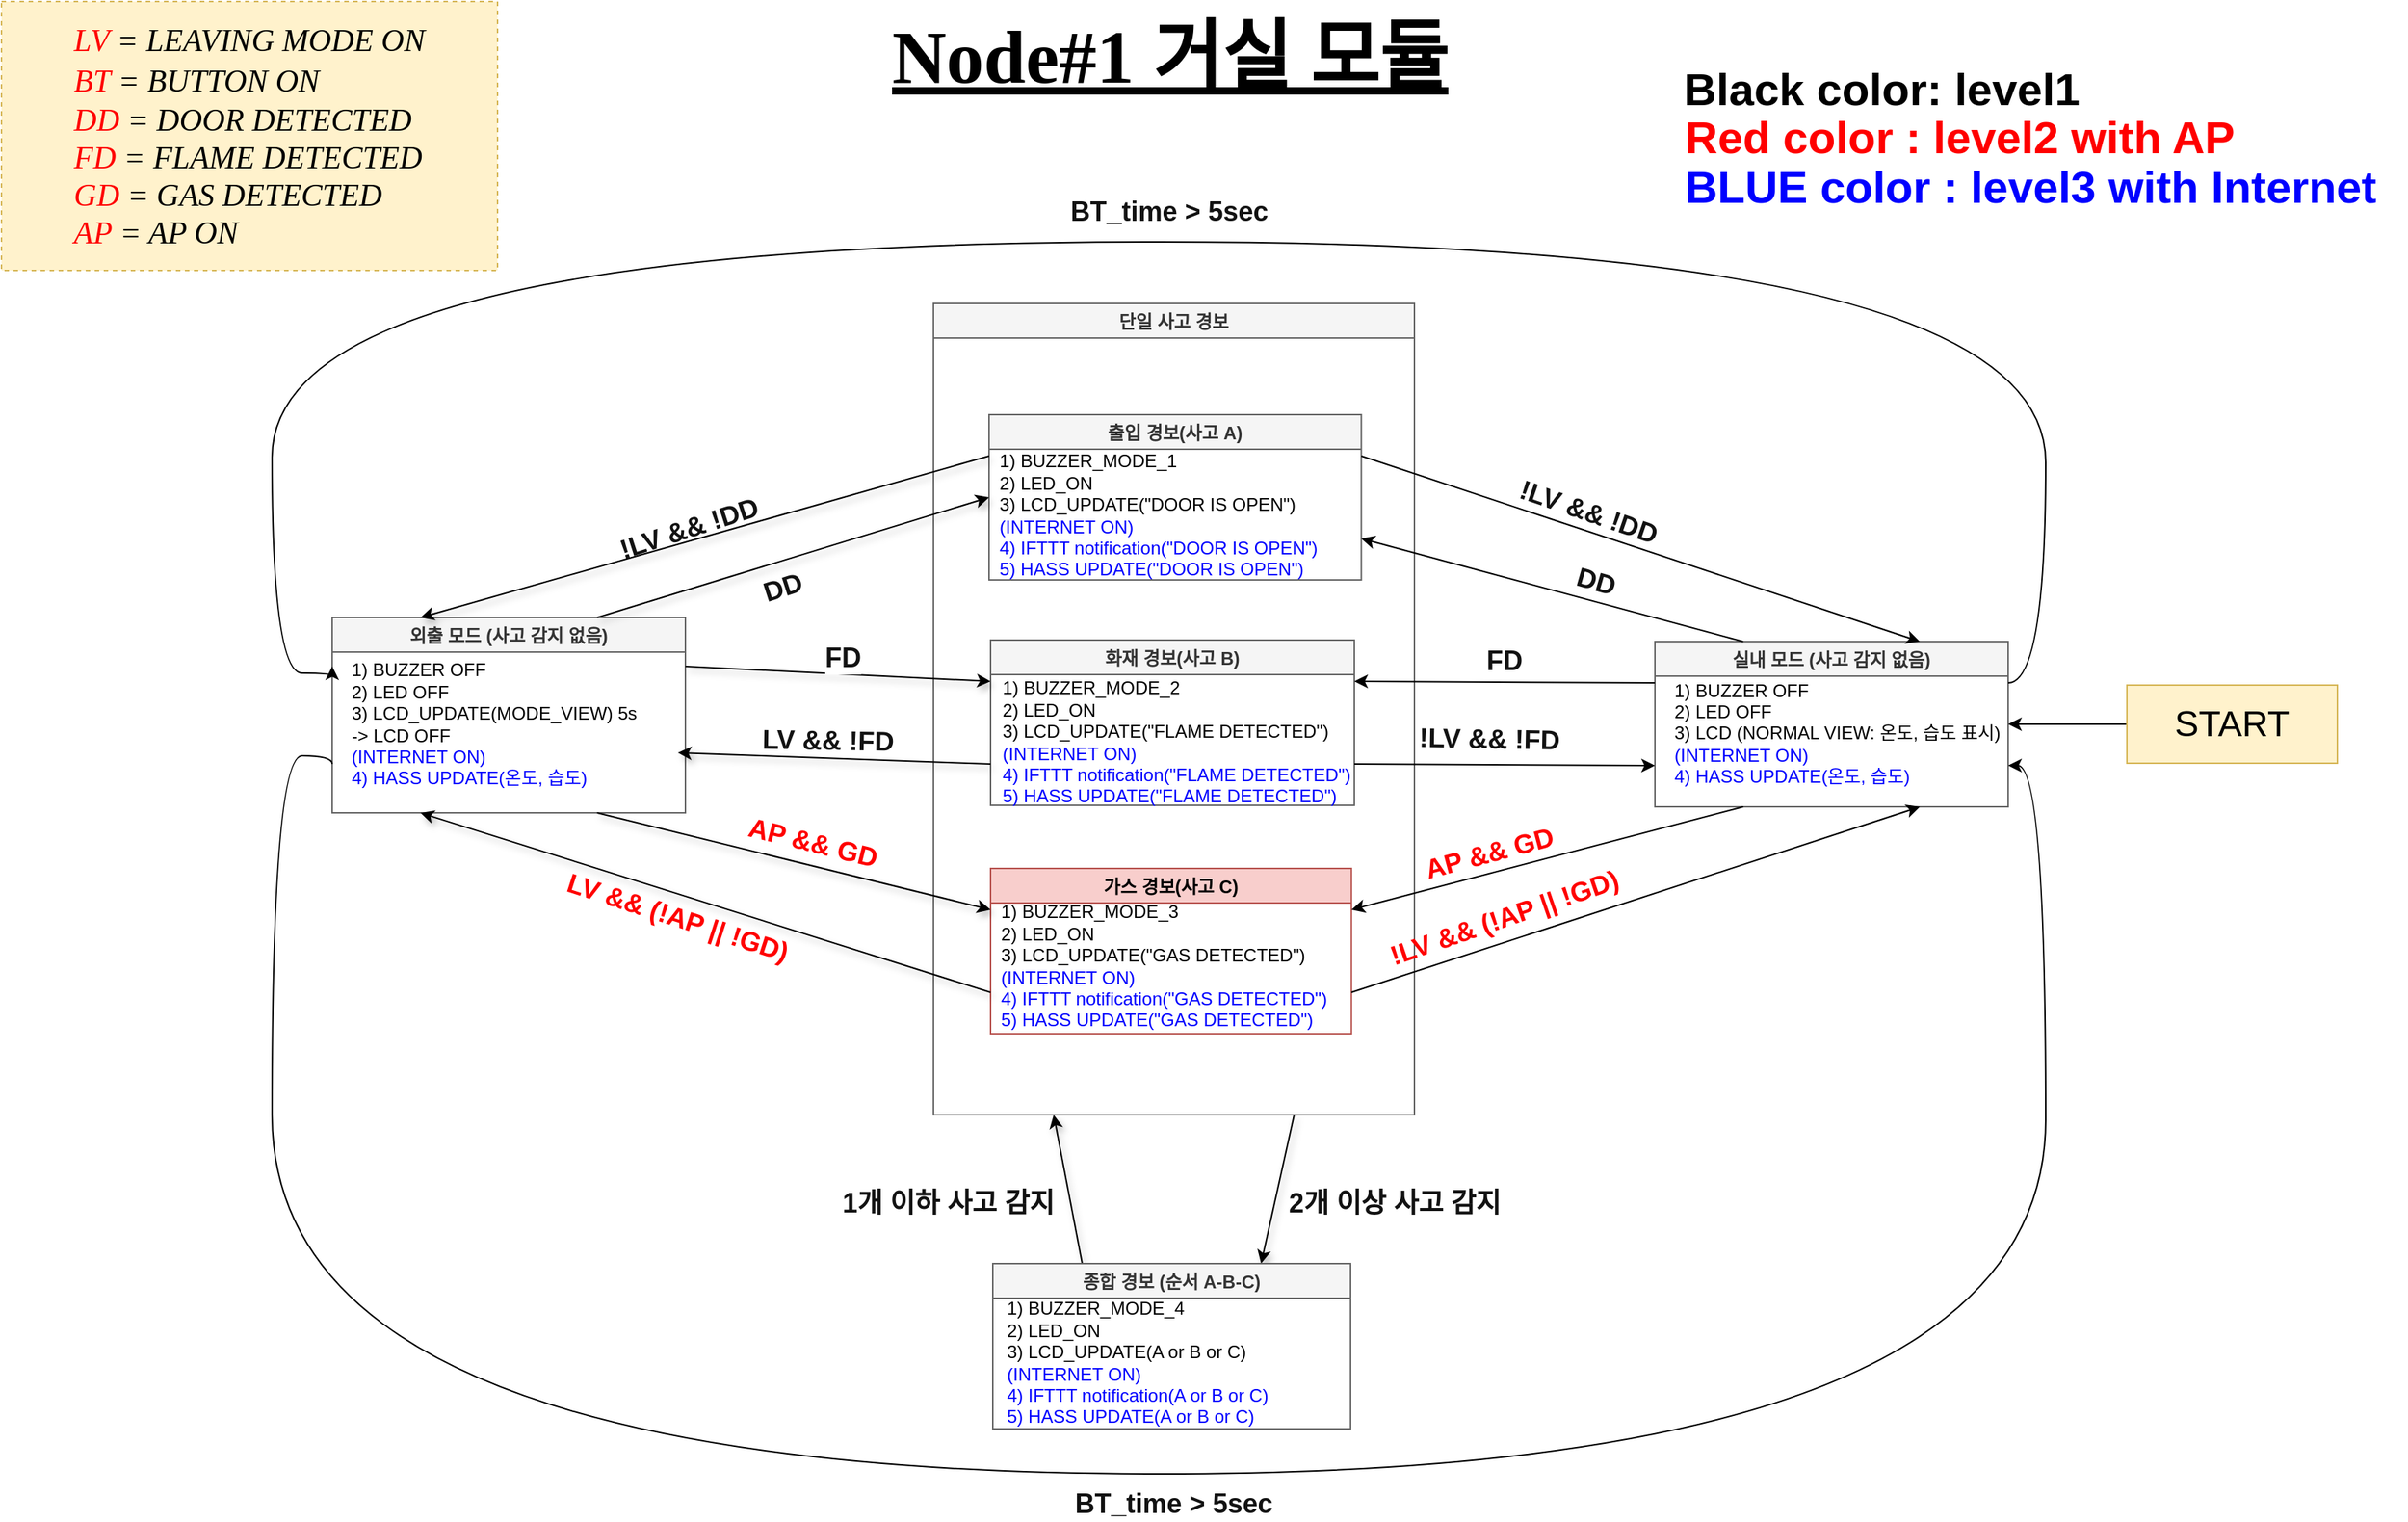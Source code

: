 <mxfile version="12.4.3" pages="1"><diagram id="oJGMtd-Z8qEDMiequRLk" name="Page-1"><mxGraphModel dx="1700" dy="1927" grid="1" gridSize="10" guides="1" tooltips="1" connect="1" arrows="1" fold="1" page="1" pageScale="1" pageWidth="850" pageHeight="1100" math="0" shadow="0"><root><mxCell id="0"/><mxCell id="1" parent="0"/><mxCell id="dcX8Ynv8s8PWYUYl5iQW-127" value="" style="group" parent="1" vertex="1" connectable="0"><mxGeometry x="-30" y="180" width="291" height="180" as="geometry"/></mxCell><mxCell id="dcX8Ynv8s8PWYUYl5iQW-130" value="" style="group" parent="dcX8Ynv8s8PWYUYl5iQW-127" vertex="1" connectable="0"><mxGeometry x="40" y="60" width="251" height="120" as="geometry"/></mxCell><mxCell id="dcX8Ynv8s8PWYUYl5iQW-128" value="외출 모드 (사고 감지 없음)" style="swimlane;fillColor=#f5f5f5;strokeColor=#666666;fontColor=#333333;" parent="dcX8Ynv8s8PWYUYl5iQW-130" vertex="1"><mxGeometry y="-10" width="235" height="130" as="geometry"/></mxCell><mxCell id="dcX8Ynv8s8PWYUYl5iQW-129" value="1) BUZZER OFF&lt;br&gt;&lt;div&gt;&lt;span&gt;2) LED OFF&lt;/span&gt;&lt;/div&gt;3) LCD_UPDATE(MODE_VIEW) 5s&lt;br&gt;-&amp;gt; LCD OFF&lt;br&gt;&lt;font color=&quot;#0000ff&quot;&gt;(INTERNET ON)&lt;br&gt;4) HASS UPDATE(온도, 습도)&lt;/font&gt;" style="text;html=1;align=left;verticalAlign=middle;resizable=0;points=[];;autosize=1;" parent="dcX8Ynv8s8PWYUYl5iQW-130" vertex="1"><mxGeometry x="11" y="16" width="210" height="90" as="geometry"/></mxCell><mxCell id="dcX8Ynv8s8PWYUYl5iQW-146" value="" style="group;fontColor=#121212;" parent="1" vertex="1" connectable="0"><mxGeometry x="850" y="186" width="291" height="170" as="geometry"/></mxCell><mxCell id="dcX8Ynv8s8PWYUYl5iQW-147" value="" style="group" parent="dcX8Ynv8s8PWYUYl5iQW-146" vertex="1" connectable="0"><mxGeometry x="40" y="60" width="251" height="110" as="geometry"/></mxCell><mxCell id="dcX8Ynv8s8PWYUYl5iQW-148" value="실내 모드 (사고 감지 없음)" style="swimlane;fillColor=#f5f5f5;strokeColor=#666666;fontColor=#333333;" parent="dcX8Ynv8s8PWYUYl5iQW-147" vertex="1"><mxGeometry width="235" height="110" as="geometry"/></mxCell><mxCell id="dcX8Ynv8s8PWYUYl5iQW-149" value="1) BUZZER OFF&lt;br&gt;&lt;div&gt;&lt;span&gt;2) LED OFF&lt;/span&gt;&lt;/div&gt;3) LCD (NORMAL VIEW: 온도, 습도 표시)&lt;br&gt;&lt;span style=&quot;color: rgb(0 , 0 , 255)&quot;&gt;(INTERNET ON)&lt;/span&gt;&lt;br style=&quot;color: rgb(0 , 0 , 255)&quot;&gt;&lt;span style=&quot;color: rgb(0 , 0 , 255)&quot;&gt;4) HASS UPDATE&lt;/span&gt;&lt;span style=&quot;color: rgb(0 , 0 , 255)&quot;&gt;(온도, 습도)&lt;/span&gt;" style="text;html=1;align=left;verticalAlign=middle;resizable=0;points=[];;autosize=1;" parent="dcX8Ynv8s8PWYUYl5iQW-147" vertex="1"><mxGeometry x="11" y="26" width="240" height="70" as="geometry"/></mxCell><mxCell id="dcX8Ynv8s8PWYUYl5iQW-391" value="&lt;span style=&quot;font-size: 18px&quot;&gt;&lt;b&gt;DD&lt;/b&gt;&lt;/span&gt;&lt;span style=&quot;font-size: 18px&quot;&gt;&lt;b&gt;&lt;br&gt;&lt;/b&gt;&lt;/span&gt;" style="text;html=1;strokeColor=none;fillColor=none;align=center;verticalAlign=middle;whiteSpace=wrap;rounded=0;fontColor=#121212;rotation=16;" parent="dcX8Ynv8s8PWYUYl5iQW-146" vertex="1"><mxGeometry x="-119.5" y="10" width="240" height="20" as="geometry"/></mxCell><mxCell id="dcX8Ynv8s8PWYUYl5iQW-362" style="edgeStyle=none;rounded=0;jumpStyle=none;orthogonalLoop=1;jettySize=auto;html=1;exitX=0.75;exitY=1;exitDx=0;exitDy=0;entryX=0.75;entryY=0;entryDx=0;entryDy=0;shadow=1;strokeColor=#000000;fillColor=#FF6666;" parent="1" source="dcX8Ynv8s8PWYUYl5iQW-178" target="dcX8Ynv8s8PWYUYl5iQW-34" edge="1"><mxGeometry relative="1" as="geometry"/></mxCell><mxCell id="dcX8Ynv8s8PWYUYl5iQW-178" value="단일 사고 경보" style="swimlane;fillColor=#f5f5f5;strokeColor=#666666;fontColor=#333333;startSize=23;" parent="1" vertex="1"><mxGeometry x="410" y="21" width="320" height="540" as="geometry"/></mxCell><mxCell id="dcX8Ynv8s8PWYUYl5iQW-23" value="화재 경보(사고 B)" style="swimlane;fillColor=#f5f5f5;strokeColor=#666666;fontColor=#333333;" parent="dcX8Ynv8s8PWYUYl5iQW-178" vertex="1"><mxGeometry x="38" y="224" width="242" height="110" as="geometry"/></mxCell><mxCell id="dcX8Ynv8s8PWYUYl5iQW-24" value="1) BUZZER_MODE_2&lt;br&gt;&lt;div&gt;&lt;span&gt;2) LED_ON&lt;/span&gt;&lt;/div&gt;3) LCD_UPDATE(&quot;FLAME DETECTED&quot;)&lt;br&gt;&lt;span style=&quot;color: rgb(0 , 0 , 255)&quot;&gt;(INTERNET ON)&lt;/span&gt;&lt;br&gt;&lt;font color=&quot;#0000ff&quot;&gt;4) IFTTT notification(&quot;FLAME DETECTED&quot;)&lt;br&gt;5) HASS UPDATE(&quot;FLAME DETECTED&quot;)&lt;/font&gt;" style="text;html=1;align=left;verticalAlign=middle;resizable=0;points=[];;autosize=1;" parent="dcX8Ynv8s8PWYUYl5iQW-23" vertex="1"><mxGeometry x="5.5" y="22.5" width="250" height="90" as="geometry"/></mxCell><mxCell id="dcX8Ynv8s8PWYUYl5iQW-21" value="" style="group" parent="1" vertex="1" connectable="0"><mxGeometry x="447" y="95" width="254" height="113" as="geometry"/></mxCell><mxCell id="dcX8Ynv8s8PWYUYl5iQW-18" value="출입 경보(사고 A)" style="swimlane;fillColor=#f5f5f5;strokeColor=#666666;fontColor=#333333;" parent="dcX8Ynv8s8PWYUYl5iQW-21" vertex="1"><mxGeometry width="247.676" height="110" as="geometry"/></mxCell><mxCell id="dcX8Ynv8s8PWYUYl5iQW-19" value="1) BUZZER_MODE_1&lt;br&gt;&lt;div&gt;&lt;span&gt;2) LED_ON&lt;/span&gt;&lt;/div&gt;3) LCD_UPDATE(&quot;DOOR IS OPEN&quot;)&lt;br&gt;&lt;span style=&quot;color: rgb(0 , 0 , 255)&quot;&gt;(INTERNET ON)&lt;/span&gt;&lt;br&gt;&lt;font color=&quot;#0000ff&quot;&gt;4) IFTTT notification(&quot;DOOR IS OPEN&quot;)&lt;br&gt;5) HASS UPDATE(&quot;DOOR IS OPEN&quot;)&lt;/font&gt;" style="text;html=1;align=left;verticalAlign=middle;resizable=0;points=[];;autosize=1;" parent="dcX8Ynv8s8PWYUYl5iQW-21" vertex="1"><mxGeometry x="4.797" y="22" width="230" height="90" as="geometry"/></mxCell><mxCell id="dcX8Ynv8s8PWYUYl5iQW-25" value="" style="group" parent="1" vertex="1" connectable="0"><mxGeometry x="448" y="397" width="242" height="110" as="geometry"/></mxCell><mxCell id="dcX8Ynv8s8PWYUYl5iQW-26" value="가스 경보(사고 C)" style="swimlane;fillColor=#f8cecc;strokeColor=#b85450;" parent="dcX8Ynv8s8PWYUYl5iQW-25" vertex="1"><mxGeometry width="240.079" height="110" as="geometry"/></mxCell><mxCell id="dcX8Ynv8s8PWYUYl5iQW-27" value="1) BUZZER_MODE_3&lt;br&gt;&lt;div&gt;&lt;span&gt;2) LED_ON&lt;/span&gt;&lt;/div&gt;3) LCD_UPDATE(&quot;GAS DETECTED&quot;)&lt;br&gt;&lt;span style=&quot;color: rgb(0 , 0 , 255)&quot;&gt;(INTERNET ON)&lt;/span&gt;&lt;br&gt;&lt;font color=&quot;#0000ff&quot;&gt;4) IFTTT notification(&quot;GAS DETECTED&quot;)&lt;br&gt;5) HASS UPDATE(&quot;GAS DETECTED&quot;)&lt;/font&gt;" style="text;html=1;align=left;verticalAlign=middle;resizable=0;points=[];;autosize=1;" parent="dcX8Ynv8s8PWYUYl5iQW-25" vertex="1"><mxGeometry x="5.021" y="20" width="230" height="90" as="geometry"/></mxCell><mxCell id="dcX8Ynv8s8PWYUYl5iQW-351" value="&lt;font style=&quot;font-size: 18px&quot;&gt;&lt;b&gt;!LV &amp;amp;&amp;amp; !DD&amp;nbsp;&lt;/b&gt;&lt;/font&gt;" style="text;html=1;strokeColor=none;fillColor=none;align=center;verticalAlign=middle;whiteSpace=wrap;rounded=0;rotation=342;fontColor=#121212;" parent="1" vertex="1"><mxGeometry x="130" y="160" width="240" height="20" as="geometry"/></mxCell><mxCell id="dcX8Ynv8s8PWYUYl5iQW-361" style="edgeStyle=none;rounded=0;jumpStyle=none;orthogonalLoop=1;jettySize=auto;html=1;exitX=0.25;exitY=0;exitDx=0;exitDy=0;entryX=0.25;entryY=1;entryDx=0;entryDy=0;shadow=1;strokeColor=#000000;fillColor=#FF6666;" parent="1" source="dcX8Ynv8s8PWYUYl5iQW-34" target="dcX8Ynv8s8PWYUYl5iQW-178" edge="1"><mxGeometry relative="1" as="geometry"/></mxCell><mxCell id="dcX8Ynv8s8PWYUYl5iQW-34" value="종합 경보 (순서 A-B-C)" style="swimlane;fillColor=#f5f5f5;strokeColor=#666666;fontColor=#333333;" parent="1" vertex="1"><mxGeometry x="449.5" y="660" width="238" height="110" as="geometry"/></mxCell><mxCell id="dcX8Ynv8s8PWYUYl5iQW-33" value="" style="group" parent="dcX8Ynv8s8PWYUYl5iQW-34" vertex="1" connectable="0"><mxGeometry x="-3" y="-4.5" width="241" height="110" as="geometry"/></mxCell><mxCell id="dcX8Ynv8s8PWYUYl5iQW-35" value="1) BUZZER_MODE_4&lt;br&gt;&lt;div&gt;&lt;span&gt;2) LED_ON&lt;/span&gt;&lt;/div&gt;3) LCD_UPDATE(A or B or C)&lt;br&gt;&lt;span style=&quot;color: rgb(0 , 0 , 255)&quot;&gt;(INTERNET ON)&lt;/span&gt;&lt;br&gt;&lt;font color=&quot;#0000ff&quot;&gt;4) IFTTT notification(A or B or C)&lt;br&gt;5) HASS UPDATE(A or B or C)&lt;/font&gt;" style="text;html=1;align=left;verticalAlign=middle;resizable=0;points=[];;autosize=1;" parent="dcX8Ynv8s8PWYUYl5iQW-33" vertex="1"><mxGeometry x="10" y="25" width="190" height="90" as="geometry"/></mxCell><mxCell id="dcX8Ynv8s8PWYUYl5iQW-353" style="rounded=0;orthogonalLoop=1;jettySize=auto;html=1;exitX=0.75;exitY=0;exitDx=0;exitDy=0;entryX=0;entryY=0.5;entryDx=0;entryDy=0;shadow=1;strokeColor=#000000;fillColor=#FF6666;jumpStyle=none;labelBackgroundColor=none;" parent="1" source="dcX8Ynv8s8PWYUYl5iQW-128" target="dcX8Ynv8s8PWYUYl5iQW-18" edge="1"><mxGeometry relative="1" as="geometry"/></mxCell><mxCell id="dcX8Ynv8s8PWYUYl5iQW-354" style="rounded=0;orthogonalLoop=1;jettySize=auto;html=1;exitX=0;exitY=0.25;exitDx=0;exitDy=0;entryX=0.25;entryY=0;entryDx=0;entryDy=0;shadow=1;strokeColor=#000000;fillColor=#FF6666;labelBackgroundColor=none;" parent="1" source="dcX8Ynv8s8PWYUYl5iQW-18" target="dcX8Ynv8s8PWYUYl5iQW-128" edge="1"><mxGeometry relative="1" as="geometry"/></mxCell><mxCell id="dcX8Ynv8s8PWYUYl5iQW-355" style="rounded=0;orthogonalLoop=1;jettySize=auto;html=1;exitX=1;exitY=0.25;exitDx=0;exitDy=0;entryX=0;entryY=0.25;entryDx=0;entryDy=0;shadow=1;strokeColor=#000000;fillColor=#FF6666;" parent="1" source="dcX8Ynv8s8PWYUYl5iQW-128" target="dcX8Ynv8s8PWYUYl5iQW-23" edge="1"><mxGeometry relative="1" as="geometry"/></mxCell><mxCell id="dcX8Ynv8s8PWYUYl5iQW-356" style="rounded=0;orthogonalLoop=1;jettySize=auto;html=1;exitX=0;exitY=0.75;exitDx=0;exitDy=0;shadow=1;strokeColor=#000000;fillColor=#FF6666;" parent="1" source="dcX8Ynv8s8PWYUYl5iQW-23" edge="1"><mxGeometry relative="1" as="geometry"><mxPoint x="240" y="320" as="targetPoint"/></mxGeometry></mxCell><mxCell id="dcX8Ynv8s8PWYUYl5iQW-360" style="rounded=0;orthogonalLoop=1;jettySize=auto;html=1;exitX=0;exitY=0.75;exitDx=0;exitDy=0;entryX=0.25;entryY=1;entryDx=0;entryDy=0;shadow=1;strokeColor=#000000;fillColor=#FF6666;" parent="1" source="dcX8Ynv8s8PWYUYl5iQW-26" target="dcX8Ynv8s8PWYUYl5iQW-128" edge="1"><mxGeometry relative="1" as="geometry"/></mxCell><mxCell id="dcX8Ynv8s8PWYUYl5iQW-363" value="&lt;font&gt;&lt;span style=&quot;font-size: 18px&quot;&gt;&lt;b&gt;1개 이하 사고 감지&lt;/b&gt;&lt;/span&gt;&lt;/font&gt;" style="text;html=1;strokeColor=none;fillColor=none;align=center;verticalAlign=middle;whiteSpace=wrap;rounded=0;fontColor=#121212;" parent="1" vertex="1"><mxGeometry x="300" y="610" width="240" height="20" as="geometry"/></mxCell><mxCell id="dcX8Ynv8s8PWYUYl5iQW-365" value="&lt;font&gt;&lt;span style=&quot;font-size: 18px&quot;&gt;&lt;b&gt;2개 이상 사고 감지&lt;/b&gt;&lt;/span&gt;&lt;/font&gt;" style="text;html=1;strokeColor=none;fillColor=none;align=center;verticalAlign=middle;whiteSpace=wrap;rounded=0;fontColor=#121212;" parent="1" vertex="1"><mxGeometry x="596.5" y="610" width="240" height="20" as="geometry"/></mxCell><mxCell id="dcX8Ynv8s8PWYUYl5iQW-366" value="&lt;span style=&quot;font-size: 18px&quot;&gt;&lt;b&gt;DD&lt;/b&gt;&lt;/span&gt;" style="text;html=1;strokeColor=none;fillColor=none;align=center;verticalAlign=middle;whiteSpace=wrap;rounded=0;fontColor=#121212;rotation=342;" parent="1" vertex="1"><mxGeometry x="190" y="200" width="240" height="20" as="geometry"/></mxCell><mxCell id="dcX8Ynv8s8PWYUYl5iQW-369" value="&lt;font&gt;&lt;span style=&quot;font-size: 18px&quot;&gt;&lt;b&gt;LV &amp;amp;&amp;amp; !FD&lt;/b&gt;&lt;/span&gt;&lt;/font&gt;" style="text;html=1;strokeColor=none;fillColor=none;align=center;verticalAlign=middle;whiteSpace=wrap;rounded=0;fontColor=#121212;rotation=1;" parent="1" vertex="1"><mxGeometry x="220" y="302" width="240" height="20" as="geometry"/></mxCell><mxCell id="dcX8Ynv8s8PWYUYl5iQW-372" style="edgeStyle=none;rounded=0;jumpStyle=none;orthogonalLoop=1;jettySize=auto;html=1;exitX=0.75;exitY=1;exitDx=0;exitDy=0;entryX=0;entryY=0.25;entryDx=0;entryDy=0;shadow=1;strokeColor=#000000;fillColor=#FF6666;fontColor=#3333FF;" parent="1" source="dcX8Ynv8s8PWYUYl5iQW-128" target="dcX8Ynv8s8PWYUYl5iQW-26" edge="1"><mxGeometry relative="1" as="geometry"/></mxCell><mxCell id="dcX8Ynv8s8PWYUYl5iQW-373" value="&lt;span style=&quot;font-size: 18px&quot;&gt;&lt;b&gt;AP &amp;amp;&amp;amp; GD&lt;br&gt;&lt;/b&gt;&lt;/span&gt;" style="text;html=1;strokeColor=none;fillColor=none;align=center;verticalAlign=middle;whiteSpace=wrap;rounded=0;fontColor=#FF0000;rotation=14;" parent="1" vertex="1"><mxGeometry x="209.5" y="370" width="240" height="20" as="geometry"/></mxCell><mxCell id="dcX8Ynv8s8PWYUYl5iQW-374" value="&lt;b style=&quot;font-size: 18px&quot;&gt;LV &amp;amp;&amp;amp; (&lt;/b&gt;&lt;span style=&quot;font-size: 18px&quot;&gt;&lt;b&gt;!AP || !GD)&lt;br&gt;&lt;/b&gt;&lt;/span&gt;" style="text;html=1;strokeColor=none;fillColor=none;align=center;verticalAlign=middle;whiteSpace=wrap;rounded=0;fontColor=#FF0000;rotation=18;" parent="1" vertex="1"><mxGeometry x="120" y="420" width="240" height="20" as="geometry"/></mxCell><mxCell id="dcX8Ynv8s8PWYUYl5iQW-376" value="&lt;div style=&quot;text-align: left ; font-size: 21px&quot;&gt;&lt;span style=&quot;font-size: 21px&quot;&gt;&lt;font face=&quot;Comic Sans MS&quot; color=&quot;#ff0000&quot; style=&quot;font-size: 21px&quot;&gt;LV&lt;/font&gt;&lt;font face=&quot;Comic Sans MS&quot; color=&quot;#000000&quot; style=&quot;font-size: 21px&quot;&gt; = LEAVING MODE ON&lt;/font&gt;&lt;/span&gt;&lt;/div&gt;&lt;div style=&quot;text-align: left ; font-size: 21px&quot;&gt;&lt;span style=&quot;font-size: 21px&quot;&gt;&lt;font face=&quot;Comic Sans MS&quot; color=&quot;#ff0000&quot; style=&quot;font-size: 21px&quot;&gt;BT&lt;/font&gt;&lt;font face=&quot;Comic Sans MS&quot; color=&quot;#000000&quot; style=&quot;font-size: 21px&quot;&gt; = BUTTON ON&lt;/font&gt;&lt;/span&gt;&lt;/div&gt;&lt;div style=&quot;text-align: left ; font-size: 21px&quot;&gt;&lt;span style=&quot;font-size: 21px&quot;&gt;&lt;font face=&quot;Comic Sans MS&quot; color=&quot;#ff0000&quot; style=&quot;font-size: 21px&quot;&gt;DD&lt;/font&gt;&lt;font face=&quot;Comic Sans MS&quot; color=&quot;#000000&quot; style=&quot;font-size: 21px&quot;&gt;&amp;nbsp;= DOOR DETECTED&lt;/font&gt;&lt;/span&gt;&lt;/div&gt;&lt;font style=&quot;font-size: 21px&quot; face=&quot;Comic Sans MS&quot;&gt;&lt;div style=&quot;text-align: left ; font-size: 21px&quot;&gt;&lt;font color=&quot;#ff0000&quot; style=&quot;font-size: 21px&quot;&gt;FD&lt;/font&gt;&lt;font color=&quot;#000000&quot; style=&quot;font-size: 21px&quot;&gt;&amp;nbsp;= FLAME DETECTED&lt;/font&gt;&lt;/div&gt;&lt;div style=&quot;text-align: left ; font-size: 21px&quot;&gt;&lt;font color=&quot;#ff0000&quot; style=&quot;font-size: 21px&quot;&gt;GD&amp;nbsp;&lt;/font&gt;&lt;span style=&quot;color: rgb(0 , 0 , 0) ; font-size: 21px&quot;&gt;= GAS DETECTED&lt;/span&gt;&lt;/div&gt;&lt;div style=&quot;text-align: left ; font-size: 21px&quot;&gt;&lt;font color=&quot;#ff0000&quot; style=&quot;font-size: 21px&quot;&gt;AP&lt;/font&gt;&lt;span style=&quot;color: rgb(0 , 0 , 0) ; font-size: 21px&quot;&gt; = AP ON&lt;/span&gt;&lt;/div&gt;&lt;/font&gt;" style="text;html=1;align=center;verticalAlign=middle;whiteSpace=wrap;rounded=0;labelBackgroundColor=none;fontStyle=2;horizontal=1;fillColor=#fff2cc;strokeColor=#d6b656;dashed=1;fontSize=21;" parent="1" vertex="1"><mxGeometry x="-210" y="-180" width="330" height="179" as="geometry"/></mxCell><mxCell id="dcX8Ynv8s8PWYUYl5iQW-367" value="&lt;font&gt;&lt;span style=&quot;font-size: 18px&quot;&gt;&lt;b&gt;FD&lt;/b&gt;&lt;/span&gt;&lt;/font&gt;" style="text;html=1;strokeColor=none;fillColor=none;align=center;verticalAlign=middle;whiteSpace=wrap;rounded=0;labelBackgroundColor=#ffffff;fontColor=#121212;" parent="1" vertex="1"><mxGeometry x="230" y="247" width="240" height="20" as="geometry"/></mxCell><mxCell id="dcX8Ynv8s8PWYUYl5iQW-381" style="edgeStyle=none;rounded=0;jumpStyle=none;orthogonalLoop=1;jettySize=auto;html=1;exitX=1;exitY=0.25;exitDx=0;exitDy=0;entryX=0.75;entryY=0;entryDx=0;entryDy=0;shadow=0;labelBackgroundColor=none;strokeColor=#000000;fillColor=#FF6666;fontColor=#0000FF;" parent="1" source="dcX8Ynv8s8PWYUYl5iQW-18" target="dcX8Ynv8s8PWYUYl5iQW-148" edge="1"><mxGeometry relative="1" as="geometry"/></mxCell><mxCell id="dcX8Ynv8s8PWYUYl5iQW-382" style="edgeStyle=none;rounded=0;jumpStyle=none;orthogonalLoop=1;jettySize=auto;html=1;exitX=0.25;exitY=0;exitDx=0;exitDy=0;entryX=1;entryY=0.75;entryDx=0;entryDy=0;shadow=0;labelBackgroundColor=none;strokeColor=#000000;fillColor=#FF6666;fontColor=#0000FF;" parent="1" source="dcX8Ynv8s8PWYUYl5iQW-148" target="dcX8Ynv8s8PWYUYl5iQW-18" edge="1"><mxGeometry relative="1" as="geometry"/></mxCell><mxCell id="dcX8Ynv8s8PWYUYl5iQW-384" style="edgeStyle=none;rounded=0;jumpStyle=none;orthogonalLoop=1;jettySize=auto;html=1;exitX=0;exitY=0.25;exitDx=0;exitDy=0;entryX=1;entryY=0.25;entryDx=0;entryDy=0;shadow=0;labelBackgroundColor=none;strokeColor=#000000;fillColor=#FF6666;fontColor=#0000FF;" parent="1" source="dcX8Ynv8s8PWYUYl5iQW-148" target="dcX8Ynv8s8PWYUYl5iQW-23" edge="1"><mxGeometry relative="1" as="geometry"/></mxCell><mxCell id="dcX8Ynv8s8PWYUYl5iQW-386" style="edgeStyle=none;rounded=0;jumpStyle=none;orthogonalLoop=1;jettySize=auto;html=1;exitX=1;exitY=0.75;exitDx=0;exitDy=0;entryX=0;entryY=0.75;entryDx=0;entryDy=0;shadow=0;labelBackgroundColor=none;strokeColor=#000000;fillColor=#FF6666;fontColor=#0000FF;" parent="1" source="dcX8Ynv8s8PWYUYl5iQW-23" target="dcX8Ynv8s8PWYUYl5iQW-148" edge="1"><mxGeometry relative="1" as="geometry"/></mxCell><mxCell id="dcX8Ynv8s8PWYUYl5iQW-387" style="edgeStyle=none;rounded=0;jumpStyle=none;orthogonalLoop=1;jettySize=auto;html=1;exitX=0.25;exitY=1;exitDx=0;exitDy=0;entryX=1;entryY=0.25;entryDx=0;entryDy=0;shadow=0;labelBackgroundColor=none;strokeColor=#000000;fillColor=#FF6666;fontColor=#0000FF;" parent="1" source="dcX8Ynv8s8PWYUYl5iQW-148" target="dcX8Ynv8s8PWYUYl5iQW-26" edge="1"><mxGeometry relative="1" as="geometry"/></mxCell><mxCell id="dcX8Ynv8s8PWYUYl5iQW-388" style="edgeStyle=none;rounded=0;jumpStyle=none;orthogonalLoop=1;jettySize=auto;html=1;exitX=1;exitY=0.75;exitDx=0;exitDy=0;entryX=0.75;entryY=1;entryDx=0;entryDy=0;shadow=0;labelBackgroundColor=none;strokeColor=#000000;fillColor=#FF6666;fontColor=#0000FF;" parent="1" source="dcX8Ynv8s8PWYUYl5iQW-26" target="dcX8Ynv8s8PWYUYl5iQW-148" edge="1"><mxGeometry relative="1" as="geometry"/></mxCell><mxCell id="dcX8Ynv8s8PWYUYl5iQW-389" value="&lt;span style=&quot;font-size: 18px&quot;&gt;&lt;b&gt;&lt;font&gt;!LV &amp;amp;&amp;amp; !DD&lt;/font&gt;&lt;br&gt;&lt;/b&gt;&lt;/span&gt;" style="text;html=1;strokeColor=none;fillColor=none;align=center;verticalAlign=middle;whiteSpace=wrap;rounded=0;fontColor=#121212;rotation=19;" parent="1" vertex="1"><mxGeometry x="726" y="150" width="240" height="20" as="geometry"/></mxCell><mxCell id="dcX8Ynv8s8PWYUYl5iQW-394" value="&lt;b style=&quot;font-size: 18px&quot;&gt;!LV &amp;amp;&amp;amp; !FD&lt;/b&gt;" style="text;html=1;strokeColor=none;fillColor=none;align=center;verticalAlign=middle;whiteSpace=wrap;rounded=0;fontColor=#121212;rotation=1;" parent="1" vertex="1"><mxGeometry x="660" y="301" width="240" height="20" as="geometry"/></mxCell><mxCell id="dcX8Ynv8s8PWYUYl5iQW-393" value="&lt;font&gt;&lt;span style=&quot;font-size: 18px&quot;&gt;&lt;b&gt;FD&lt;/b&gt;&lt;/span&gt;&lt;/font&gt;" style="text;html=1;strokeColor=none;fillColor=none;align=center;verticalAlign=middle;whiteSpace=wrap;rounded=0;labelBackgroundColor=#ffffff;fontColor=#121212;rotation=0;" parent="1" vertex="1"><mxGeometry x="670" y="249" width="240" height="20" as="geometry"/></mxCell><mxCell id="dcX8Ynv8s8PWYUYl5iQW-397" value="&lt;span style=&quot;font-size: 18px&quot;&gt;&lt;b&gt;AP &amp;amp;&amp;amp; GD&lt;br&gt;&lt;/b&gt;&lt;/span&gt;" style="text;html=1;strokeColor=none;fillColor=none;align=center;verticalAlign=middle;whiteSpace=wrap;rounded=0;fontColor=#FF0000;rotation=345;" parent="1" vertex="1"><mxGeometry x="660" y="377" width="240" height="20" as="geometry"/></mxCell><mxCell id="dcX8Ynv8s8PWYUYl5iQW-398" value="&lt;span style=&quot;font-size: 18px&quot;&gt;&lt;b&gt;&lt;font&gt;!LV &amp;amp;&amp;amp; (!AP || !GD)&lt;/font&gt;&lt;br&gt;&lt;/b&gt;&lt;/span&gt;" style="text;html=1;strokeColor=none;fillColor=none;align=center;verticalAlign=middle;whiteSpace=wrap;rounded=0;fontColor=#FF0000;rotation=341;" parent="1" vertex="1"><mxGeometry x="670" y="420" width="240" height="20" as="geometry"/></mxCell><mxCell id="dcX8Ynv8s8PWYUYl5iQW-402" style="edgeStyle=orthogonalEdgeStyle;rounded=0;jumpStyle=none;orthogonalLoop=1;jettySize=auto;html=1;exitX=1;exitY=0.25;exitDx=0;exitDy=0;entryX=0;entryY=0.25;entryDx=0;entryDy=0;shadow=0;labelBackgroundColor=none;strokeColor=#000000;fillColor=#FF6666;fontColor=#0000FF;curved=1;" parent="1" source="dcX8Ynv8s8PWYUYl5iQW-148" target="dcX8Ynv8s8PWYUYl5iQW-128" edge="1"><mxGeometry relative="1" as="geometry"><Array as="points"><mxPoint x="1150" y="274"/><mxPoint x="1150" y="-20"/><mxPoint x="-30" y="-20"/><mxPoint x="-30" y="267"/></Array></mxGeometry></mxCell><mxCell id="dcX8Ynv8s8PWYUYl5iQW-404" style="edgeStyle=orthogonalEdgeStyle;curved=1;rounded=0;jumpStyle=none;orthogonalLoop=1;jettySize=auto;html=1;exitX=0;exitY=0.75;exitDx=0;exitDy=0;entryX=1;entryY=0.75;entryDx=0;entryDy=0;shadow=0;labelBackgroundColor=none;strokeColor=#000000;fillColor=#FF6666;fontColor=#0000FF;" parent="1" source="dcX8Ynv8s8PWYUYl5iQW-128" target="dcX8Ynv8s8PWYUYl5iQW-148" edge="1"><mxGeometry relative="1" as="geometry"><Array as="points"><mxPoint x="-30" y="322"/><mxPoint x="-30" y="800"/><mxPoint x="1150" y="800"/><mxPoint x="1150" y="329"/></Array></mxGeometry></mxCell><mxCell id="dcX8Ynv8s8PWYUYl5iQW-406" value="&lt;font&gt;&lt;span style=&quot;font-size: 18px&quot;&gt;&lt;b&gt;BT_time &amp;gt; 5sec&lt;/b&gt;&lt;/span&gt;&lt;/font&gt;" style="text;html=1;strokeColor=none;fillColor=none;align=center;verticalAlign=middle;whiteSpace=wrap;rounded=0;rotation=0;fontColor=#121212;" parent="1" vertex="1"><mxGeometry x="447" y="-50" width="240" height="20" as="geometry"/></mxCell><mxCell id="dcX8Ynv8s8PWYUYl5iQW-407" value="&lt;b style=&quot;font-size: 18px&quot;&gt;BT_time &amp;gt; 5sec&lt;/b&gt;" style="text;html=1;strokeColor=none;fillColor=none;align=center;verticalAlign=middle;whiteSpace=wrap;rounded=0;rotation=0;fontColor=#121212;" parent="1" vertex="1"><mxGeometry x="450" y="810" width="240" height="20" as="geometry"/></mxCell><mxCell id="dcX8Ynv8s8PWYUYl5iQW-410" value="Node#1 거실 모듈" style="text;html=1;align=center;verticalAlign=top;resizable=0;points=[];;autosize=1;fontSize=50;fontColor=#000000;strokeColor=none;fillColor=#ffffff;fontFamily=Tahoma;fontStyle=5;labelBackgroundColor=none;labelBorderColor=none;" parent="1" vertex="1"><mxGeometry x="342" y="-180" width="450" height="70" as="geometry"/></mxCell><mxCell id="NZEXL1VFqI9rgZIec3rL-3" value="" style="edgeStyle=orthogonalEdgeStyle;rounded=0;orthogonalLoop=1;jettySize=auto;html=1;" parent="1" source="NZEXL1VFqI9rgZIec3rL-2" target="dcX8Ynv8s8PWYUYl5iQW-148" edge="1"><mxGeometry relative="1" as="geometry"/></mxCell><mxCell id="NZEXL1VFqI9rgZIec3rL-2" value="&lt;font style=&quot;font-size: 24px&quot;&gt;START&lt;/font&gt;" style="text;html=1;strokeColor=#d6b656;fillColor=#fff2cc;align=center;verticalAlign=middle;whiteSpace=wrap;rounded=0;" parent="1" vertex="1"><mxGeometry x="1204" y="275" width="140" height="52" as="geometry"/></mxCell><mxCell id="1OFXmYJJn7FY6IUgkecP-1" value="Red color : level2 with AP" style="text;html=1;strokeColor=none;fillColor=none;align=center;verticalAlign=middle;whiteSpace=wrap;rounded=0;fontColor=#FF0000;fontSize=30;fontStyle=1" parent="1" vertex="1"><mxGeometry x="903" y="-100.5" width="380" height="20" as="geometry"/></mxCell><mxCell id="1OFXmYJJn7FY6IUgkecP-2" value="BLUE color : level3 with Internet" style="text;html=1;strokeColor=none;fillColor=none;align=center;verticalAlign=middle;whiteSpace=wrap;rounded=0;fontColor=#0000FF;fontSize=30;fontStyle=1" parent="1" vertex="1"><mxGeometry x="890" y="-67" width="500" height="20" as="geometry"/></mxCell><mxCell id="1OFXmYJJn7FY6IUgkecP-3" value="Black color: level1" style="text;html=1;strokeColor=none;fillColor=none;align=center;verticalAlign=middle;whiteSpace=wrap;rounded=0;fontColor=#000000;fontSize=30;fontStyle=1" parent="1" vertex="1"><mxGeometry x="851" y="-132" width="380" height="20" as="geometry"/></mxCell></root></mxGraphModel></diagram></mxfile>
